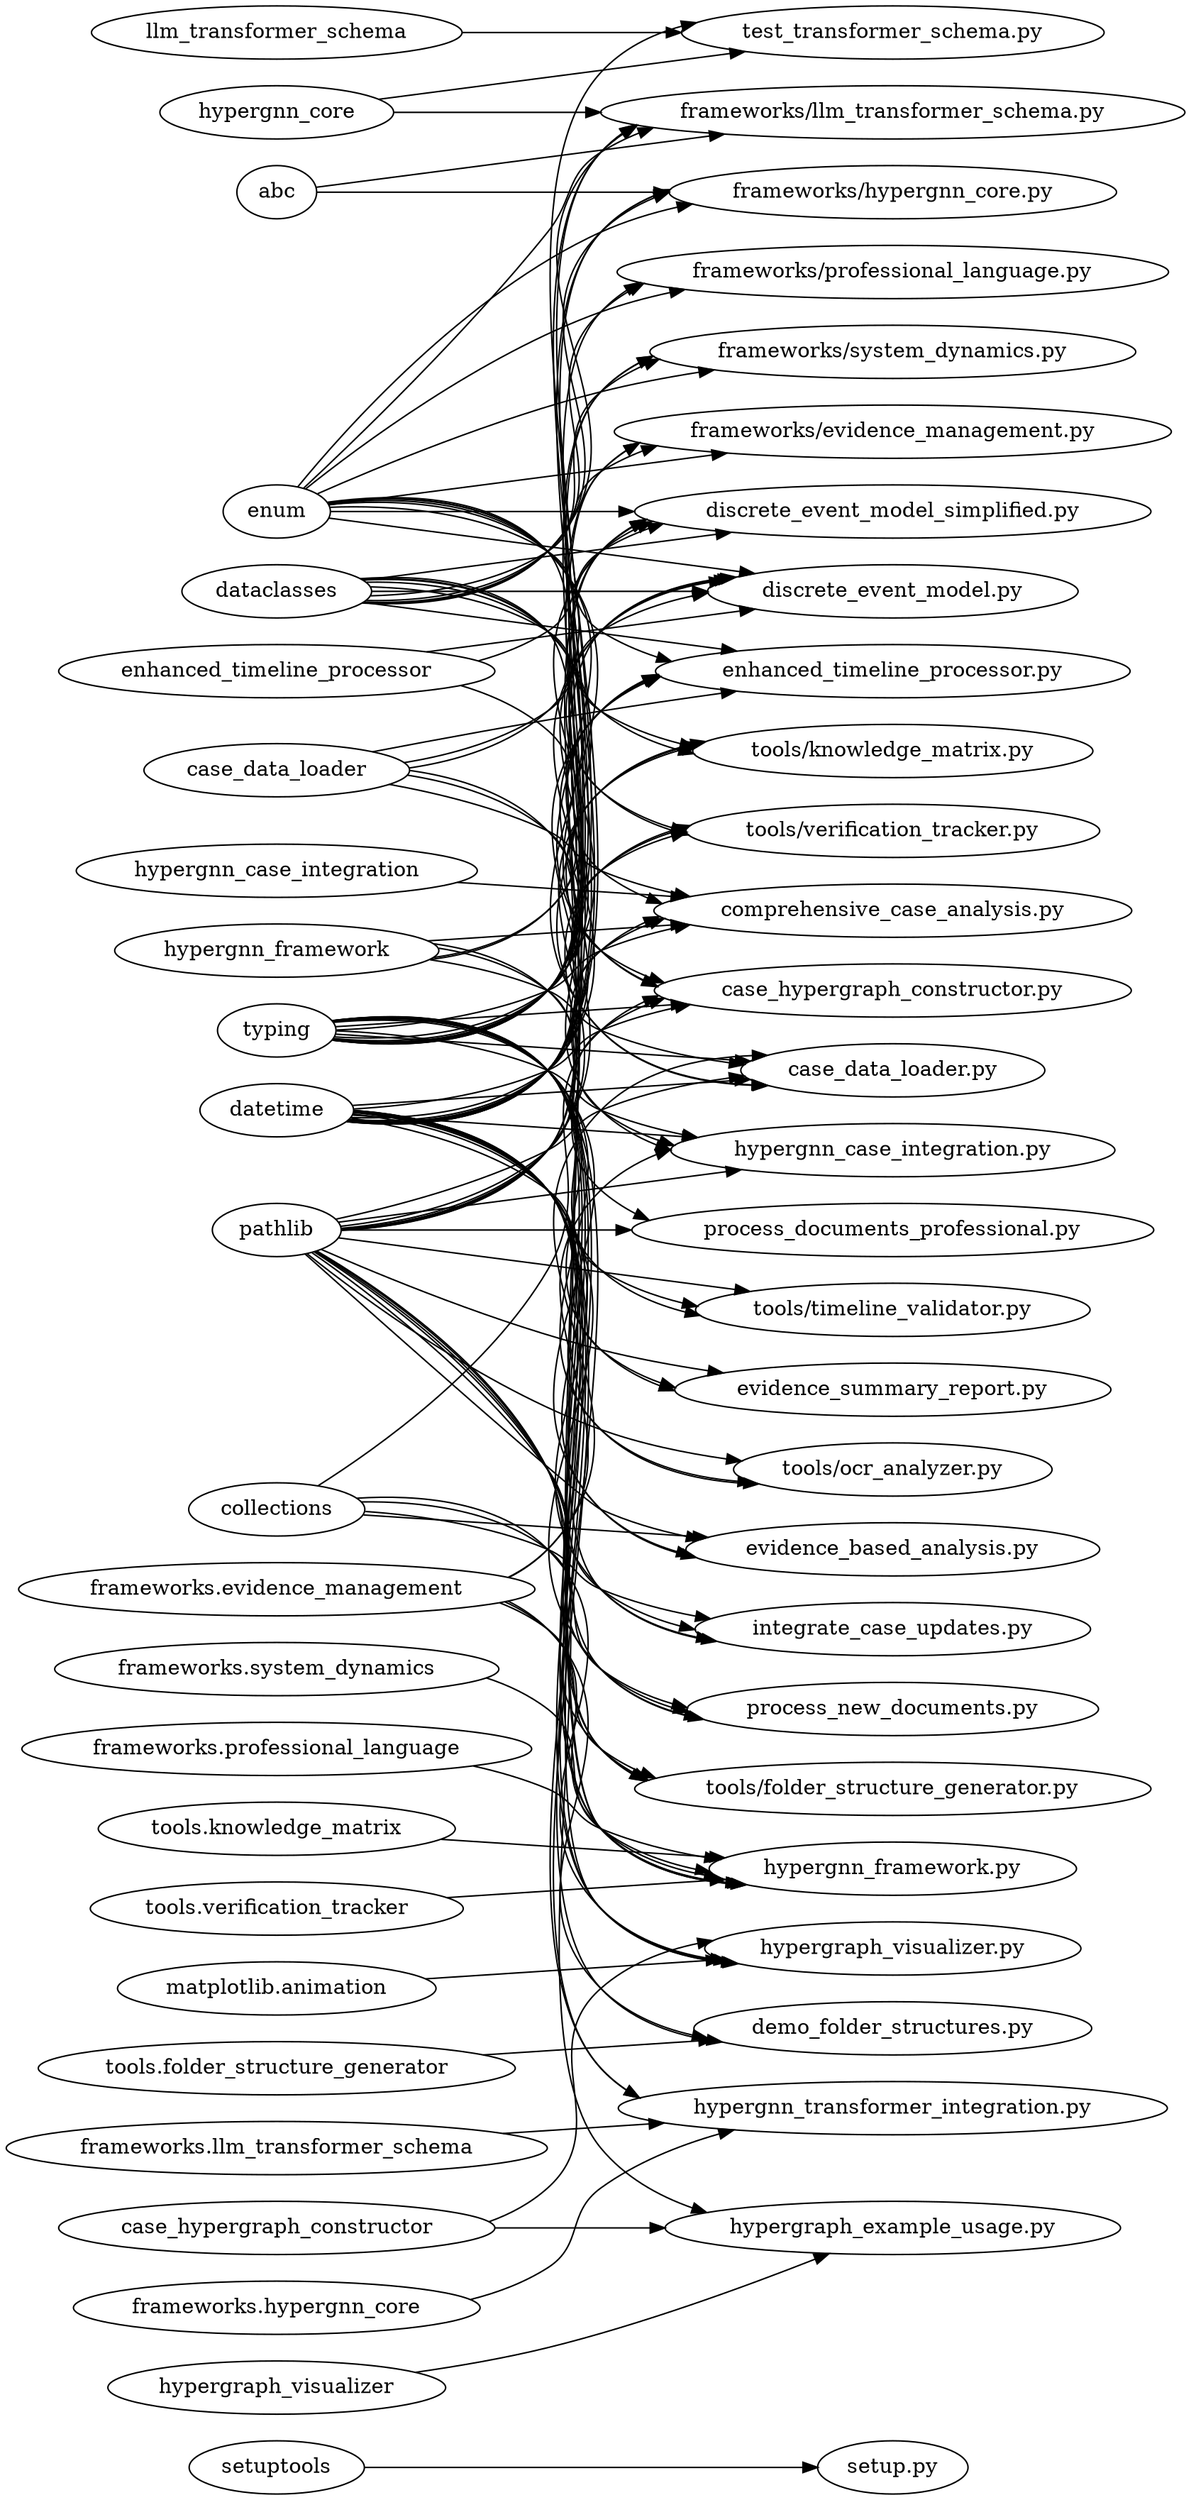digraph G {
  rankdir=LR;
  "setuptools" -> "setup.py";
  "enum" -> "case_data_loader.py";
  "datetime" -> "case_data_loader.py";
  "frameworks.evidence_management" -> "case_data_loader.py";
  "dataclasses" -> "case_data_loader.py";
  "typing" -> "case_data_loader.py";
  "hypergnn_framework" -> "case_data_loader.py";
  "pathlib" -> "case_data_loader.py";
  "enum" -> "case_hypergraph_constructor.py";
  "datetime" -> "case_hypergraph_constructor.py";
  "collections" -> "case_hypergraph_constructor.py";
  "dataclasses" -> "case_hypergraph_constructor.py";
  "case_data_loader" -> "case_hypergraph_constructor.py";
  "typing" -> "case_hypergraph_constructor.py";
  "pathlib" -> "case_hypergraph_constructor.py";
  "hypergnn_case_integration" -> "comprehensive_case_analysis.py";
  "datetime" -> "comprehensive_case_analysis.py";
  "enhanced_timeline_processor" -> "comprehensive_case_analysis.py";
  "case_data_loader" -> "comprehensive_case_analysis.py";
  "hypergnn_framework" -> "comprehensive_case_analysis.py";
  "typing" -> "comprehensive_case_analysis.py";
  "pathlib" -> "comprehensive_case_analysis.py";
  "frameworks.evidence_management" -> "demo_folder_structures.py";
  "tools.folder_structure_generator" -> "demo_folder_structures.py";
  "datetime" -> "demo_folder_structures.py";
  "enum" -> "discrete_event_model.py";
  "datetime" -> "discrete_event_model.py";
  "dataclasses" -> "discrete_event_model.py";
  "enhanced_timeline_processor" -> "discrete_event_model.py";
  "case_data_loader" -> "discrete_event_model.py";
  "typing" -> "discrete_event_model.py";
  "hypergnn_framework" -> "discrete_event_model.py";
  "pathlib" -> "discrete_event_model.py";
  "enum" -> "discrete_event_model_simplified.py";
  "datetime" -> "discrete_event_model_simplified.py";
  "dataclasses" -> "discrete_event_model_simplified.py";
  "enhanced_timeline_processor" -> "discrete_event_model_simplified.py";
  "case_data_loader" -> "discrete_event_model_simplified.py";
  "typing" -> "discrete_event_model_simplified.py";
  "pathlib" -> "discrete_event_model_simplified.py";
  "enum" -> "enhanced_timeline_processor.py";
  "datetime" -> "enhanced_timeline_processor.py";
  "dataclasses" -> "enhanced_timeline_processor.py";
  "case_data_loader" -> "enhanced_timeline_processor.py";
  "typing" -> "enhanced_timeline_processor.py";
  "hypergnn_framework" -> "enhanced_timeline_processor.py";
  "pathlib" -> "enhanced_timeline_processor.py";
  "typing" -> "evidence_based_analysis.py";
  "collections" -> "evidence_based_analysis.py";
  "pathlib" -> "evidence_based_analysis.py";
  "datetime" -> "evidence_based_analysis.py";
  "typing" -> "evidence_summary_report.py";
  "pathlib" -> "evidence_summary_report.py";
  "datetime" -> "evidence_summary_report.py";
  "enum" -> "frameworks/evidence_management.py";
  "dataclasses" -> "frameworks/evidence_management.py";
  "typing" -> "frameworks/evidence_management.py";
  "datetime" -> "frameworks/evidence_management.py";
  "enum" -> "frameworks/hypergnn_core.py";
  "datetime" -> "frameworks/hypergnn_core.py";
  "dataclasses" -> "frameworks/hypergnn_core.py";
  "abc" -> "frameworks/hypergnn_core.py";
  "typing" -> "frameworks/hypergnn_core.py";
  "enum" -> "frameworks/llm_transformer_schema.py";
  "datetime" -> "frameworks/llm_transformer_schema.py";
  "dataclasses" -> "frameworks/llm_transformer_schema.py";
  "abc" -> "frameworks/llm_transformer_schema.py";
  "typing" -> "frameworks/llm_transformer_schema.py";
  "hypergnn_core" -> "frameworks/llm_transformer_schema.py";
  "enum" -> "frameworks/professional_language.py";
  "dataclasses" -> "frameworks/professional_language.py";
  "typing" -> "frameworks/professional_language.py";
  "enum" -> "frameworks/system_dynamics.py";
  "dataclasses" -> "frameworks/system_dynamics.py";
  "datetime" -> "frameworks/system_dynamics.py";
  "typing" -> "frameworks/system_dynamics.py";
  "datetime" -> "hypergnn_case_integration.py";
  "frameworks.evidence_management" -> "hypergnn_case_integration.py";
  "case_data_loader" -> "hypergnn_case_integration.py";
  "hypergnn_framework" -> "hypergnn_case_integration.py";
  "typing" -> "hypergnn_case_integration.py";
  "pathlib" -> "hypergnn_case_integration.py";
  "enum" -> "hypergnn_framework.py";
  "datetime" -> "hypergnn_framework.py";
  "tools.verification_tracker" -> "hypergnn_framework.py";
  "frameworks.system_dynamics" -> "hypergnn_framework.py";
  "frameworks.evidence_management" -> "hypergnn_framework.py";
  "dataclasses" -> "hypergnn_framework.py";
  "typing" -> "hypergnn_framework.py";
  "frameworks.professional_language" -> "hypergnn_framework.py";
  "tools.knowledge_matrix" -> "hypergnn_framework.py";
  "frameworks.llm_transformer_schema" -> "hypergnn_transformer_integration.py";
  "typing" -> "hypergnn_transformer_integration.py";
  "frameworks.hypergnn_core" -> "hypergnn_transformer_integration.py";
  "datetime" -> "hypergnn_transformer_integration.py";
  "case_hypergraph_constructor" -> "hypergraph_example_usage.py";
  "pathlib" -> "hypergraph_example_usage.py";
  "hypergraph_visualizer" -> "hypergraph_example_usage.py";
  "case_hypergraph_constructor" -> "hypergraph_visualizer.py";
  "datetime" -> "hypergraph_visualizer.py";
  "collections" -> "hypergraph_visualizer.py";
  "matplotlib.animation" -> "hypergraph_visualizer.py";
  "typing" -> "hypergraph_visualizer.py";
  "pathlib" -> "hypergraph_visualizer.py";
  "typing" -> "integrate_case_updates.py";
  "collections" -> "integrate_case_updates.py";
  "pathlib" -> "integrate_case_updates.py";
  "datetime" -> "integrate_case_updates.py";
  "pathlib" -> "process_documents_professional.py";
  "hypergnn_framework" -> "process_documents_professional.py";
  "typing" -> "process_new_documents.py";
  "collections" -> "process_new_documents.py";
  "pathlib" -> "process_new_documents.py";
  "datetime" -> "process_new_documents.py";
  "hypergnn_core" -> "test_transformer_schema.py";
  "llm_transformer_schema" -> "test_transformer_schema.py";
  "datetime" -> "test_transformer_schema.py";
  "frameworks.evidence_management" -> "tools/folder_structure_generator.py";
  "typing" -> "tools/folder_structure_generator.py";
  "pathlib" -> "tools/folder_structure_generator.py";
  "datetime" -> "tools/folder_structure_generator.py";
  "enum" -> "tools/knowledge_matrix.py";
  "datetime" -> "tools/knowledge_matrix.py";
  "dataclasses" -> "tools/knowledge_matrix.py";
  "typing" -> "tools/knowledge_matrix.py";
  "pathlib" -> "tools/knowledge_matrix.py";
  "typing" -> "tools/ocr_analyzer.py";
  "pathlib" -> "tools/ocr_analyzer.py";
  "datetime" -> "tools/ocr_analyzer.py";
  "typing" -> "tools/timeline_validator.py";
  "pathlib" -> "tools/timeline_validator.py";
  "datetime" -> "tools/timeline_validator.py";
  "enum" -> "tools/verification_tracker.py";
  "datetime" -> "tools/verification_tracker.py";
  "dataclasses" -> "tools/verification_tracker.py";
  "typing" -> "tools/verification_tracker.py";
  "pathlib" -> "tools/verification_tracker.py";
}
